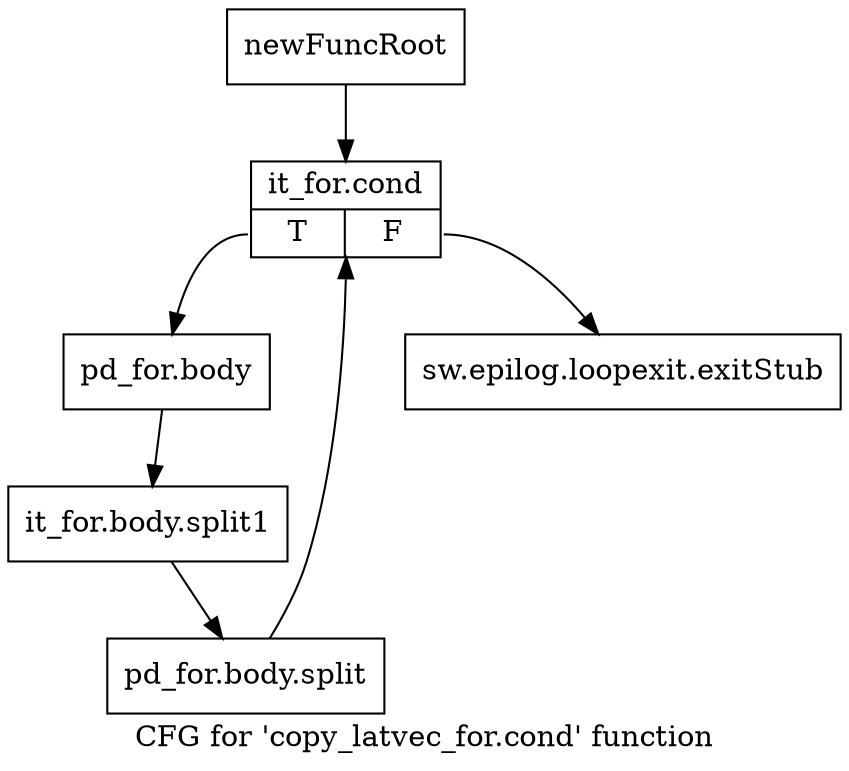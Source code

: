 digraph "CFG for 'copy_latvec_for.cond' function" {
	label="CFG for 'copy_latvec_for.cond' function";

	Node0x1b21110 [shape=record,label="{newFuncRoot}"];
	Node0x1b21110 -> Node0x1b211b0;
	Node0x1b21160 [shape=record,label="{sw.epilog.loopexit.exitStub}"];
	Node0x1b211b0 [shape=record,label="{it_for.cond|{<s0>T|<s1>F}}"];
	Node0x1b211b0:s0 -> Node0x1b21200;
	Node0x1b211b0:s1 -> Node0x1b21160;
	Node0x1b21200 [shape=record,label="{pd_for.body}"];
	Node0x1b21200 -> Node0x1caecd0;
	Node0x1caecd0 [shape=record,label="{it_for.body.split1}"];
	Node0x1caecd0 -> Node0x1ced9c0;
	Node0x1ced9c0 [shape=record,label="{pd_for.body.split}"];
	Node0x1ced9c0 -> Node0x1b211b0;
}
